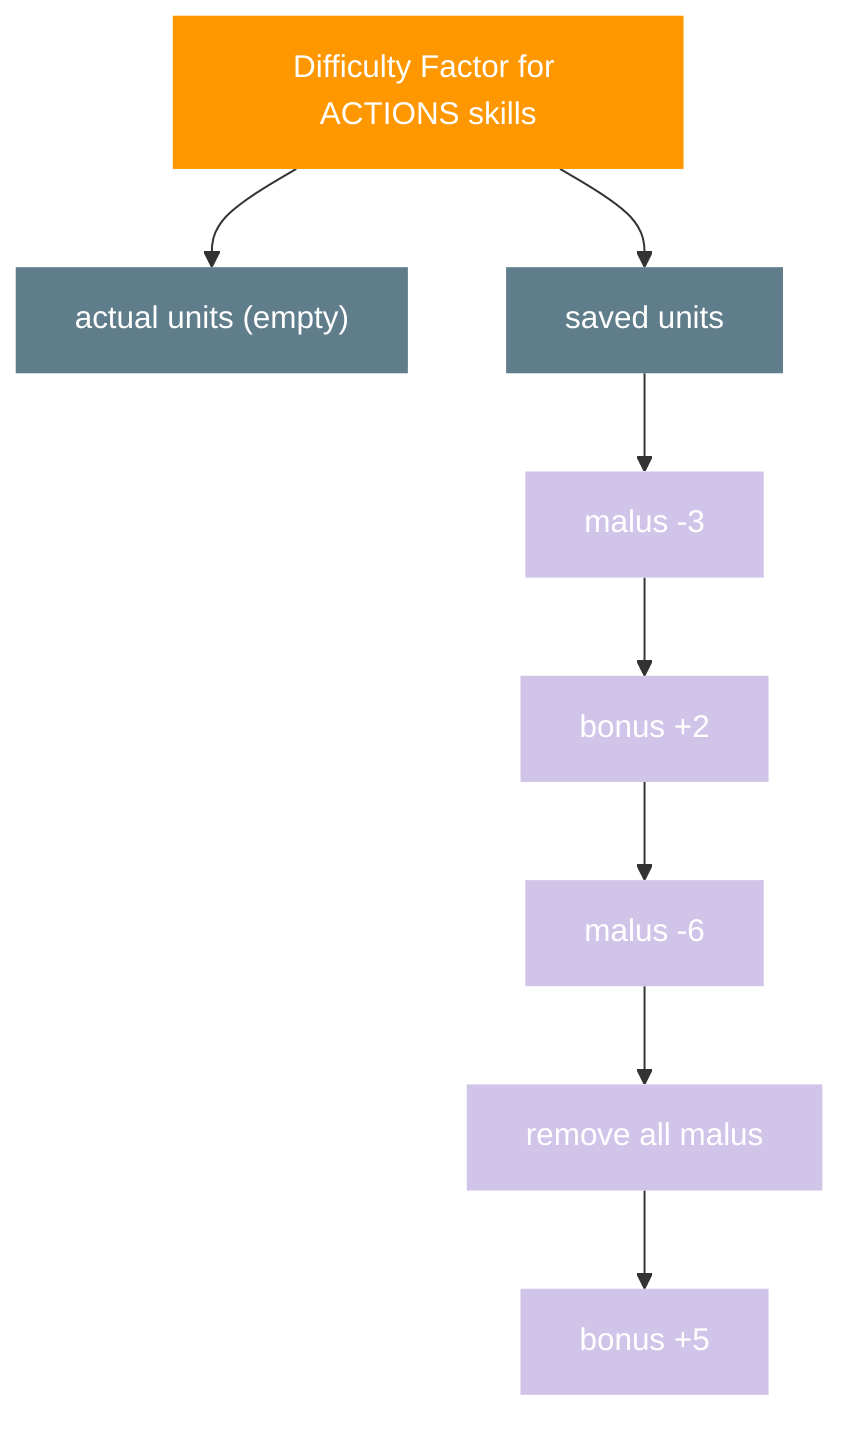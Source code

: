 graph TD
    s1[Difficulty Factor for ACTIONS skills]:::F
    s1 --> q1["actual units (empty)"]:::S
    q2  --> ss1["malus -3"]:::SU
    ss1  --> ss2["bonus +2"]:::SU
    ss2  --> ss3["malus -6"]:::SU
    ss3  --> ss4["remove all malus"]:::SU
    ss4  --> ss5["bonus +5"]:::SU
    s1 --> q2[saved units]:::S

classDef S fill:#607D8B,stroke-width:0px,color:#fff;
classDef F fill:#FF9800,stroke-width:0px,color:#fff;
classDef U fill:#673AB7,color:#fff,stroke-width:0px;
classDef R fill:#8BC34A,stroke-width:0px,color:#fff;
classDef SU fill:#D1C4E9,color:#fff,stroke-width:0px;